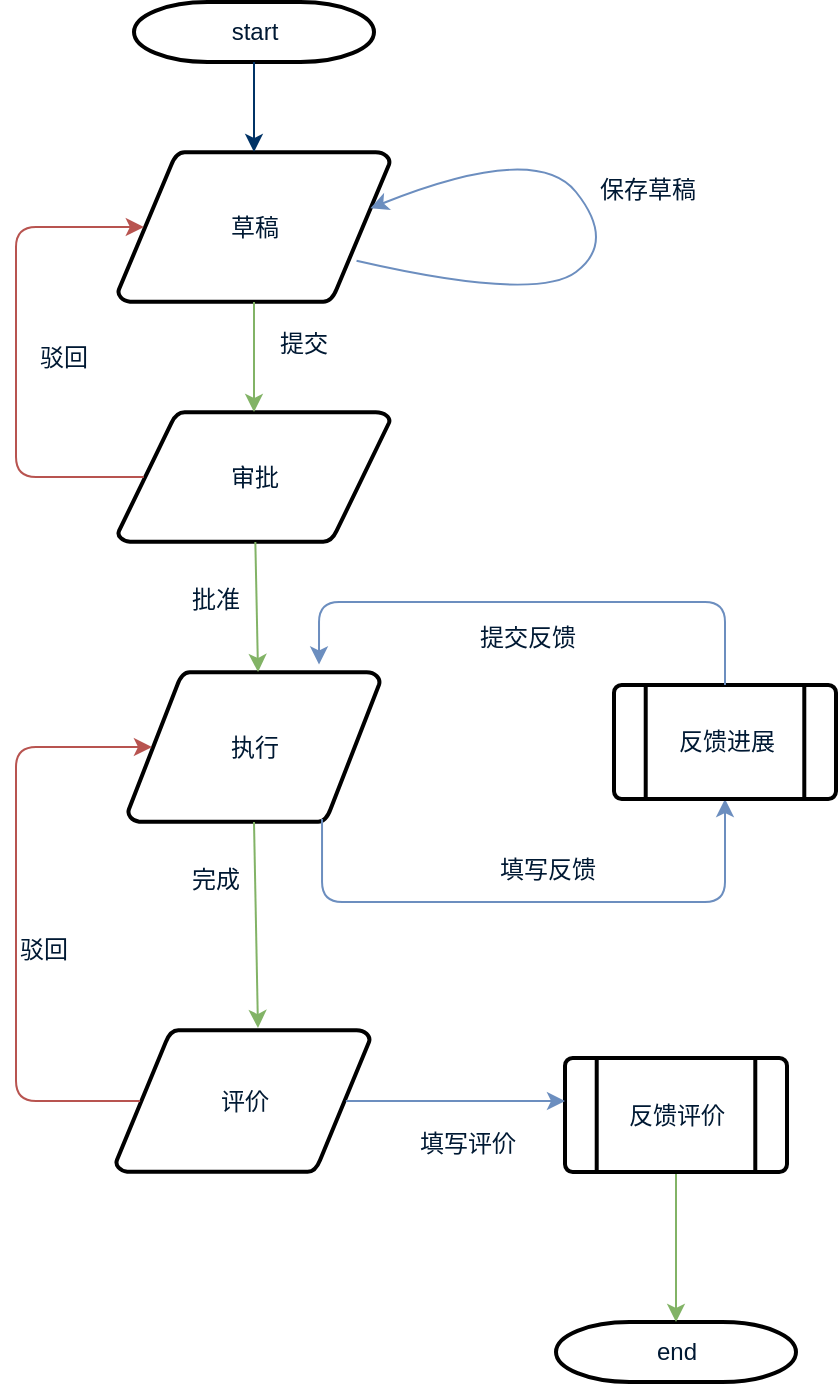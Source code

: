 <mxfile version="10.3.6" type="github"><diagram id="6a731a19-8d31-9384-78a2-239565b7b9f0" name="Page-1"><mxGraphModel dx="1064" dy="773" grid="1" gridSize="10" guides="1" tooltips="1" connect="1" arrows="1" fold="1" page="1" pageScale="1" pageWidth="583" pageHeight="827" background="#ffffff" math="0" shadow="0"><root><mxCell id="0"/><mxCell id="1" parent="0"/><mxCell id="2" value="start" style="shape=mxgraph.flowchart.terminator;fillColor=#FFFFFF;strokeColor=#000000;strokeWidth=2;gradientColor=none;gradientDirection=north;fontColor=#001933;fontStyle=0;html=1;" parent="1" vertex="1"><mxGeometry x="153" y="75" width="120" height="30" as="geometry"/></mxCell><mxCell id="3" value="草稿" style="shape=mxgraph.flowchart.data;fillColor=#FFFFFF;strokeColor=#000000;strokeWidth=2;gradientColor=none;gradientDirection=north;fontColor=#001933;fontStyle=0;html=1;" parent="1" vertex="1"><mxGeometry x="145" y="150" width="136" height="75" as="geometry"/></mxCell><mxCell id="4" value="执行" style="shape=mxgraph.flowchart.data;fillColor=#FFFFFF;strokeColor=#000000;strokeWidth=2;gradientColor=none;gradientDirection=north;fontColor=#001933;fontStyle=0;html=1;" parent="1" vertex="1"><mxGeometry x="150" y="410" width="126" height="75" as="geometry"/></mxCell><mxCell id="5" value="审批" style="shape=mxgraph.flowchart.data;fillColor=#FFFFFF;strokeColor=#000000;strokeWidth=2;gradientColor=none;gradientDirection=north;fontColor=#001933;fontStyle=0;html=1;" parent="1" vertex="1"><mxGeometry x="145" y="280" width="136" height="65" as="geometry"/></mxCell><mxCell id="7" style="fontColor=#001933;fontStyle=1;strokeColor=#003366;strokeWidth=1;html=1;" parent="1" source="2" target="3" edge="1"><mxGeometry relative="1" as="geometry"/></mxCell><mxCell id="8" style="fontColor=#001933;fontStyle=1;strokeColor=#82b366;strokeWidth=1;html=1;fillColor=#d5e8d4;" parent="1" source="3" target="5" edge="1"><mxGeometry relative="1" as="geometry"/></mxCell><mxCell id="9" style="fontColor=#001933;fontStyle=1;strokeColor=#82b366;strokeWidth=1;html=1;entryX=0.516;entryY=0;entryDx=0;entryDy=0;entryPerimeter=0;fillColor=#d5e8d4;" parent="1" source="5" target="4" edge="1"><mxGeometry relative="1" as="geometry"><mxPoint x="210" y="405" as="targetPoint"/></mxGeometry></mxCell><mxCell id="16" value="" style="edgeStyle=elbowEdgeStyle;elbow=horizontal;exitX=0.77;exitY=0.98;exitPerimeter=0;fontColor=#001933;fontStyle=1;strokeColor=#6c8ebf;strokeWidth=1;html=1;exitDx=0;exitDy=0;entryX=0.5;entryY=1;entryDx=0;entryDy=0;entryPerimeter=0;fillColor=#dae8fc;" parent="1" source="4" target="18" edge="1"><mxGeometry x="-96" y="15" width="100" height="100" as="geometry"><mxPoint x="-96" y="115" as="sourcePoint"/><mxPoint x="384" y="565" as="targetPoint"/><Array as="points"><mxPoint x="354" y="525"/></Array></mxGeometry></mxCell><mxCell id="18" value="反馈进展" style="shape=mxgraph.flowchart.predefined_process;fillColor=#FFFFFF;strokeColor=#000000;strokeWidth=2;gradientColor=none;gradientDirection=north;fontColor=#001933;fontStyle=0;html=1;" parent="1" vertex="1"><mxGeometry x="393" y="416.5" width="111" height="57" as="geometry"/></mxCell><mxCell id="40" value="end" style="shape=mxgraph.flowchart.terminator;fillColor=#FFFFFF;strokeColor=#000000;strokeWidth=2;gradientColor=none;gradientDirection=north;fontColor=#001933;fontStyle=0;html=1;" parent="1" vertex="1"><mxGeometry x="364" y="735" width="120" height="30" as="geometry"/></mxCell><mxCell id="43" value="" style="edgeStyle=elbowEdgeStyle;elbow=vertical;exitX=0.5;exitY=1;exitPerimeter=0;entryX=0.5;entryY=0;entryPerimeter=0;fontColor=#001933;fontStyle=1;strokeColor=#82b366;strokeWidth=1;html=1;exitDx=0;exitDy=0;fillColor=#d5e8d4;" parent="1" source="gwWwaGqX2XUfdVjz5ZNK-67" target="40" edge="1"><mxGeometry x="-97" y="-1084" width="100" height="100" as="geometry"><mxPoint x="223" y="726" as="sourcePoint"/><mxPoint x="3" y="-1084" as="targetPoint"/></mxGeometry></mxCell><mxCell id="gwWwaGqX2XUfdVjz5ZNK-55" value="提交" style="text;fontColor=#001933;fontStyle=0;html=1;strokeColor=none;gradientColor=none;fillColor=none;strokeWidth=2;" vertex="1" parent="1"><mxGeometry x="224" y="232" width="40" height="26" as="geometry"/></mxCell><mxCell id="gwWwaGqX2XUfdVjz5ZNK-57" value="" style="curved=1;endArrow=classic;html=1;exitX=0.877;exitY=0.725;exitDx=0;exitDy=0;exitPerimeter=0;entryX=0.928;entryY=0.375;entryDx=0;entryDy=0;entryPerimeter=0;fillColor=#dae8fc;strokeColor=#6c8ebf;" edge="1" parent="1" source="3" target="3"><mxGeometry width="50" height="50" relative="1" as="geometry"><mxPoint x="84" y="210" as="sourcePoint"/><mxPoint x="304" y="165" as="targetPoint"/><Array as="points"><mxPoint x="354" y="225"/><mxPoint x="394" y="195"/><mxPoint x="354" y="145"/></Array></mxGeometry></mxCell><mxCell id="gwWwaGqX2XUfdVjz5ZNK-58" value="保存草稿" style="text;fontColor=#001933;fontStyle=0;html=1;strokeColor=none;gradientColor=none;fillColor=none;strokeWidth=2;" vertex="1" parent="1"><mxGeometry x="384" y="155" width="40" height="26" as="geometry"/></mxCell><mxCell id="gwWwaGqX2XUfdVjz5ZNK-59" value="" style="edgeStyle=elbowEdgeStyle;elbow=horizontal;exitX=0.5;exitY=0;exitPerimeter=0;fontColor=#001933;fontStyle=1;strokeColor=#6c8ebf;strokeWidth=1;html=1;exitDx=0;exitDy=0;entryX=0.758;entryY=-0.05;entryDx=0;entryDy=0;entryPerimeter=0;fillColor=#dae8fc;" edge="1" parent="1" source="18" target="4"><mxGeometry x="-86" y="25" width="100" height="100" as="geometry"><mxPoint x="277" y="493" as="sourcePoint"/><mxPoint x="364" y="375" as="targetPoint"/><Array as="points"><mxPoint x="449" y="375"/></Array></mxGeometry></mxCell><mxCell id="gwWwaGqX2XUfdVjz5ZNK-60" value="提交反馈" style="text;fontColor=#001933;fontStyle=0;html=1;strokeColor=none;gradientColor=none;fillColor=none;strokeWidth=2;" vertex="1" parent="1"><mxGeometry x="324" y="379" width="40" height="26" as="geometry"/></mxCell><mxCell id="gwWwaGqX2XUfdVjz5ZNK-61" value="填写反馈" style="text;fontColor=#001933;fontStyle=0;html=1;strokeColor=none;gradientColor=none;fillColor=none;strokeWidth=2;" vertex="1" parent="1"><mxGeometry x="334" y="495" width="40" height="26" as="geometry"/></mxCell><mxCell id="gwWwaGqX2XUfdVjz5ZNK-64" value="评价" style="shape=mxgraph.flowchart.data;fillColor=#FFFFFF;strokeColor=#000000;strokeWidth=2;gradientColor=none;gradientDirection=north;fontColor=#001933;fontStyle=0;html=1;" vertex="1" parent="1"><mxGeometry x="144" y="589" width="127" height="71" as="geometry"/></mxCell><mxCell id="gwWwaGqX2XUfdVjz5ZNK-65" style="entryX=0.559;entryY=-0.014;entryPerimeter=0;fontColor=#001933;fontStyle=1;strokeColor=#82b366;strokeWidth=1;html=1;exitX=0.5;exitY=1;exitDx=0;exitDy=0;exitPerimeter=0;entryDx=0;entryDy=0;fillColor=#d5e8d4;" edge="1" parent="1" source="4" target="gwWwaGqX2XUfdVjz5ZNK-64"><mxGeometry relative="1" as="geometry"><mxPoint x="223" y="531" as="sourcePoint"/><mxPoint x="223" y="591" as="targetPoint"/></mxGeometry></mxCell><mxCell id="gwWwaGqX2XUfdVjz5ZNK-67" value="反馈评价" style="shape=mxgraph.flowchart.predefined_process;fillColor=#FFFFFF;strokeColor=#000000;strokeWidth=2;gradientColor=none;gradientDirection=north;fontColor=#001933;fontStyle=0;html=1;" vertex="1" parent="1"><mxGeometry x="368.5" y="603" width="111" height="57" as="geometry"/></mxCell><mxCell id="gwWwaGqX2XUfdVjz5ZNK-68" value="" style="edgeStyle=elbowEdgeStyle;elbow=horizontal;exitX=0.095;exitY=0.5;exitPerimeter=0;fontColor=#001933;fontStyle=1;strokeColor=#b85450;strokeWidth=1;html=1;exitDx=0;exitDy=0;entryX=0.095;entryY=0.5;entryDx=0;entryDy=0;entryPerimeter=0;fillColor=#f8cecc;" edge="1" source="gwWwaGqX2XUfdVjz5ZNK-64" target="4" parent="1"><mxGeometry x="-87" y="211" width="100" height="100" as="geometry"><mxPoint x="276" y="679" as="sourcePoint"/><mxPoint x="363" y="561" as="targetPoint"/><Array as="points"><mxPoint x="94" y="545"/></Array></mxGeometry></mxCell><mxCell id="gwWwaGqX2XUfdVjz5ZNK-69" value="驳回" style="text;fontColor=#001933;fontStyle=0;html=1;strokeColor=none;gradientColor=none;fillColor=none;strokeWidth=2;" vertex="1" parent="1"><mxGeometry x="94" y="535" width="40" height="26" as="geometry"/></mxCell><mxCell id="gwWwaGqX2XUfdVjz5ZNK-70" value="填写评价" style="text;fontColor=#001933;fontStyle=0;html=1;strokeColor=none;gradientColor=none;fillColor=none;strokeWidth=2;" vertex="1" parent="1"><mxGeometry x="294" y="631.5" width="40" height="26" as="geometry"/></mxCell><mxCell id="gwWwaGqX2XUfdVjz5ZNK-72" value="" style="edgeStyle=elbowEdgeStyle;elbow=vertical;exitX=0.905;exitY=0.5;exitPerimeter=0;fontColor=#001933;fontStyle=1;strokeColor=#6c8ebf;strokeWidth=1;html=1;exitDx=0;exitDy=0;fillColor=#dae8fc;" edge="1" parent="1" source="gwWwaGqX2XUfdVjz5ZNK-64" target="gwWwaGqX2XUfdVjz5ZNK-67"><mxGeometry x="-87" y="-1074" width="100" height="100" as="geometry"><mxPoint x="233" y="736" as="sourcePoint"/><mxPoint x="233" y="836" as="targetPoint"/></mxGeometry></mxCell><mxCell id="gwWwaGqX2XUfdVjz5ZNK-73" value="" style="edgeStyle=elbowEdgeStyle;elbow=horizontal;exitX=0.095;exitY=0.5;exitPerimeter=0;fontColor=#001933;fontStyle=1;strokeColor=#b85450;strokeWidth=1;html=1;exitDx=0;exitDy=0;entryX=0.095;entryY=0.5;entryDx=0;entryDy=0;entryPerimeter=0;fillColor=#f8cecc;" edge="1" parent="1" source="5" target="3"><mxGeometry x="-110" y="-82" width="100" height="100" as="geometry"><mxPoint x="136" y="338" as="sourcePoint"/><mxPoint x="154" y="185" as="targetPoint"/><Array as="points"><mxPoint x="94" y="245"/></Array></mxGeometry></mxCell><mxCell id="gwWwaGqX2XUfdVjz5ZNK-74" value="驳回" style="text;fontColor=#001933;fontStyle=0;html=1;strokeColor=none;gradientColor=none;fillColor=none;strokeWidth=2;" vertex="1" parent="1"><mxGeometry x="103.5" y="239" width="40" height="26" as="geometry"/></mxCell><mxCell id="gwWwaGqX2XUfdVjz5ZNK-77" value="批准" style="text;fontColor=#001933;fontStyle=0;html=1;strokeColor=none;gradientColor=none;fillColor=none;strokeWidth=2;" vertex="1" parent="1"><mxGeometry x="180" y="360" width="40" height="26" as="geometry"/></mxCell><mxCell id="gwWwaGqX2XUfdVjz5ZNK-78" value="完成" style="text;fontColor=#001933;fontStyle=0;html=1;strokeColor=none;gradientColor=none;fillColor=none;strokeWidth=2;" vertex="1" parent="1"><mxGeometry x="180" y="500" width="40" height="26" as="geometry"/></mxCell></root></mxGraphModel></diagram></mxfile>